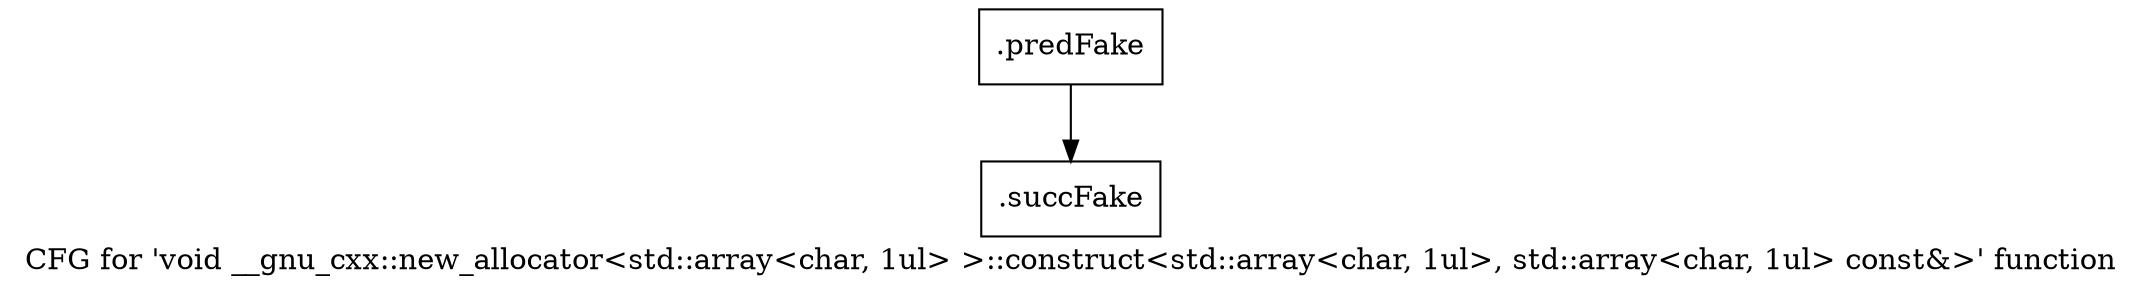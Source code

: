 digraph "CFG for 'void __gnu_cxx::new_allocator\<std::array\<char, 1ul\> \>::construct\<std::array\<char, 1ul\>, std::array\<char, 1ul\> const&\>' function" {
	label="CFG for 'void __gnu_cxx::new_allocator\<std::array\<char, 1ul\> \>::construct\<std::array\<char, 1ul\>, std::array\<char, 1ul\> const&\>' function";

	Node0x528c8e0 [shape=record,filename="",linenumber="",label="{.predFake}"];
	Node0x528c8e0 -> Node0x52ae230[ callList="" memoryops="" filename="/home/akhilkushe/Xilinx/Vitis_HLS/2021.2/tps/lnx64/gcc-6.2.0/lib/gcc/x86_64-pc-linux-gnu/6.2.0/../../../../include/c++/6.2.0/ext/new_allocator.h" execusionnum="5"];
	Node0x52ae230 [shape=record,filename="/home/akhilkushe/Xilinx/Vitis_HLS/2021.2/tps/lnx64/gcc-6.2.0/lib/gcc/x86_64-pc-linux-gnu/6.2.0/../../../../include/c++/6.2.0/ext/new_allocator.h",linenumber="120",label="{.succFake}"];
}
